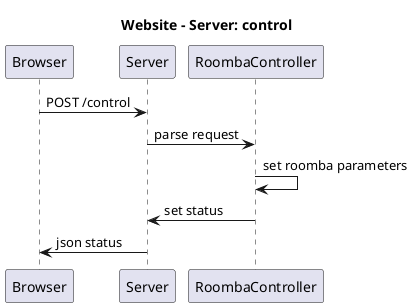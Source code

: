 @startuml
title Website - Server: control

Browser -> Server: POST /control
Server -> RoombaController: parse request
RoombaController -> RoombaController: set roomba parameters
RoombaController -> Server: set status
Server -> Browser: json status

@enduml